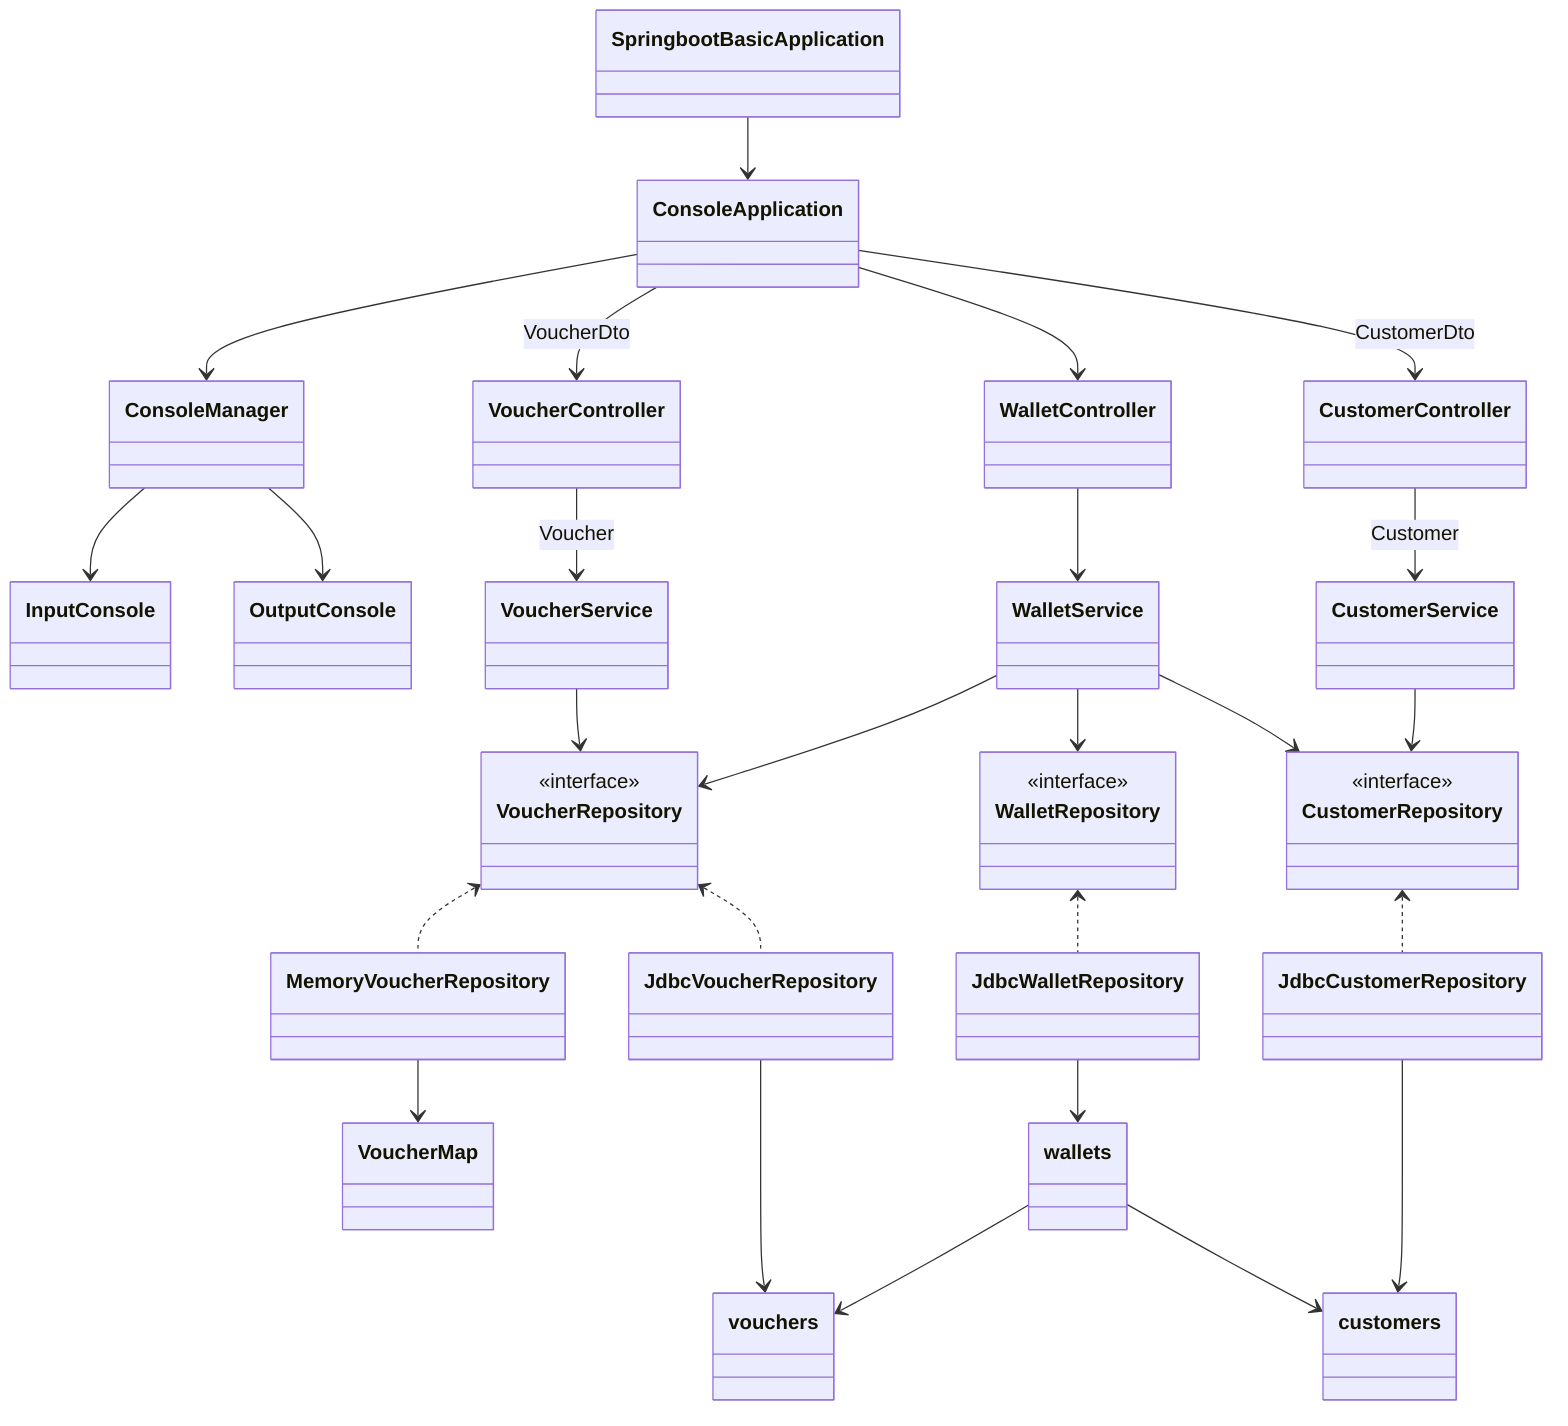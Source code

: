 classDiagram

    %% Controller
    class SpringbootBasicApplication
    class ConsoleApplication
    SpringbootBasicApplication --> ConsoleApplication
    ConsoleApplication --> ConsoleManager

    %% IO
    class ConsoleManager
    class InputConsole
    class OutputConsole
    ConsoleManager --> InputConsole
    ConsoleManager --> OutputConsole

    %% Controller
    class VoucherController
    class CustomerController
    class WalletController
    ConsoleApplication --> VoucherController : VoucherDto
    ConsoleApplication --> CustomerController : CustomerDto
    ConsoleApplication --> WalletController

    %% Service
    class VoucherService
    class CustomerService
    VoucherController --> VoucherService : Voucher
    CustomerController --> CustomerService : Customer
    WalletController --> WalletService

    %% Repository
    class VoucherRepository {
        <<interface>>
    }
    VoucherService --> VoucherRepository
    class MemoryVoucherRepository
    MemoryVoucherRepository --> VoucherMap
    class JdbcVoucherRepository
    JdbcVoucherRepository --> vouchers
    VoucherRepository <.. MemoryVoucherRepository
    VoucherRepository <.. JdbcVoucherRepository
    WalletService --> VoucherRepository

    class WalletRepository {
        <<interface>>
    }
    WalletService --> WalletRepository
    WalletRepository <.. JdbcWalletRepository
    JdbcWalletRepository --> wallets
    wallets --> customers
    wallets --> vouchers

    class CustomerRepository {
        <<interface>>
    }
    WalletService --> CustomerRepository
    CustomerService --> CustomerRepository
    class JdbcCustomerRepository
    CustomerRepository <.. JdbcCustomerRepository
    JdbcCustomerRepository --> customers